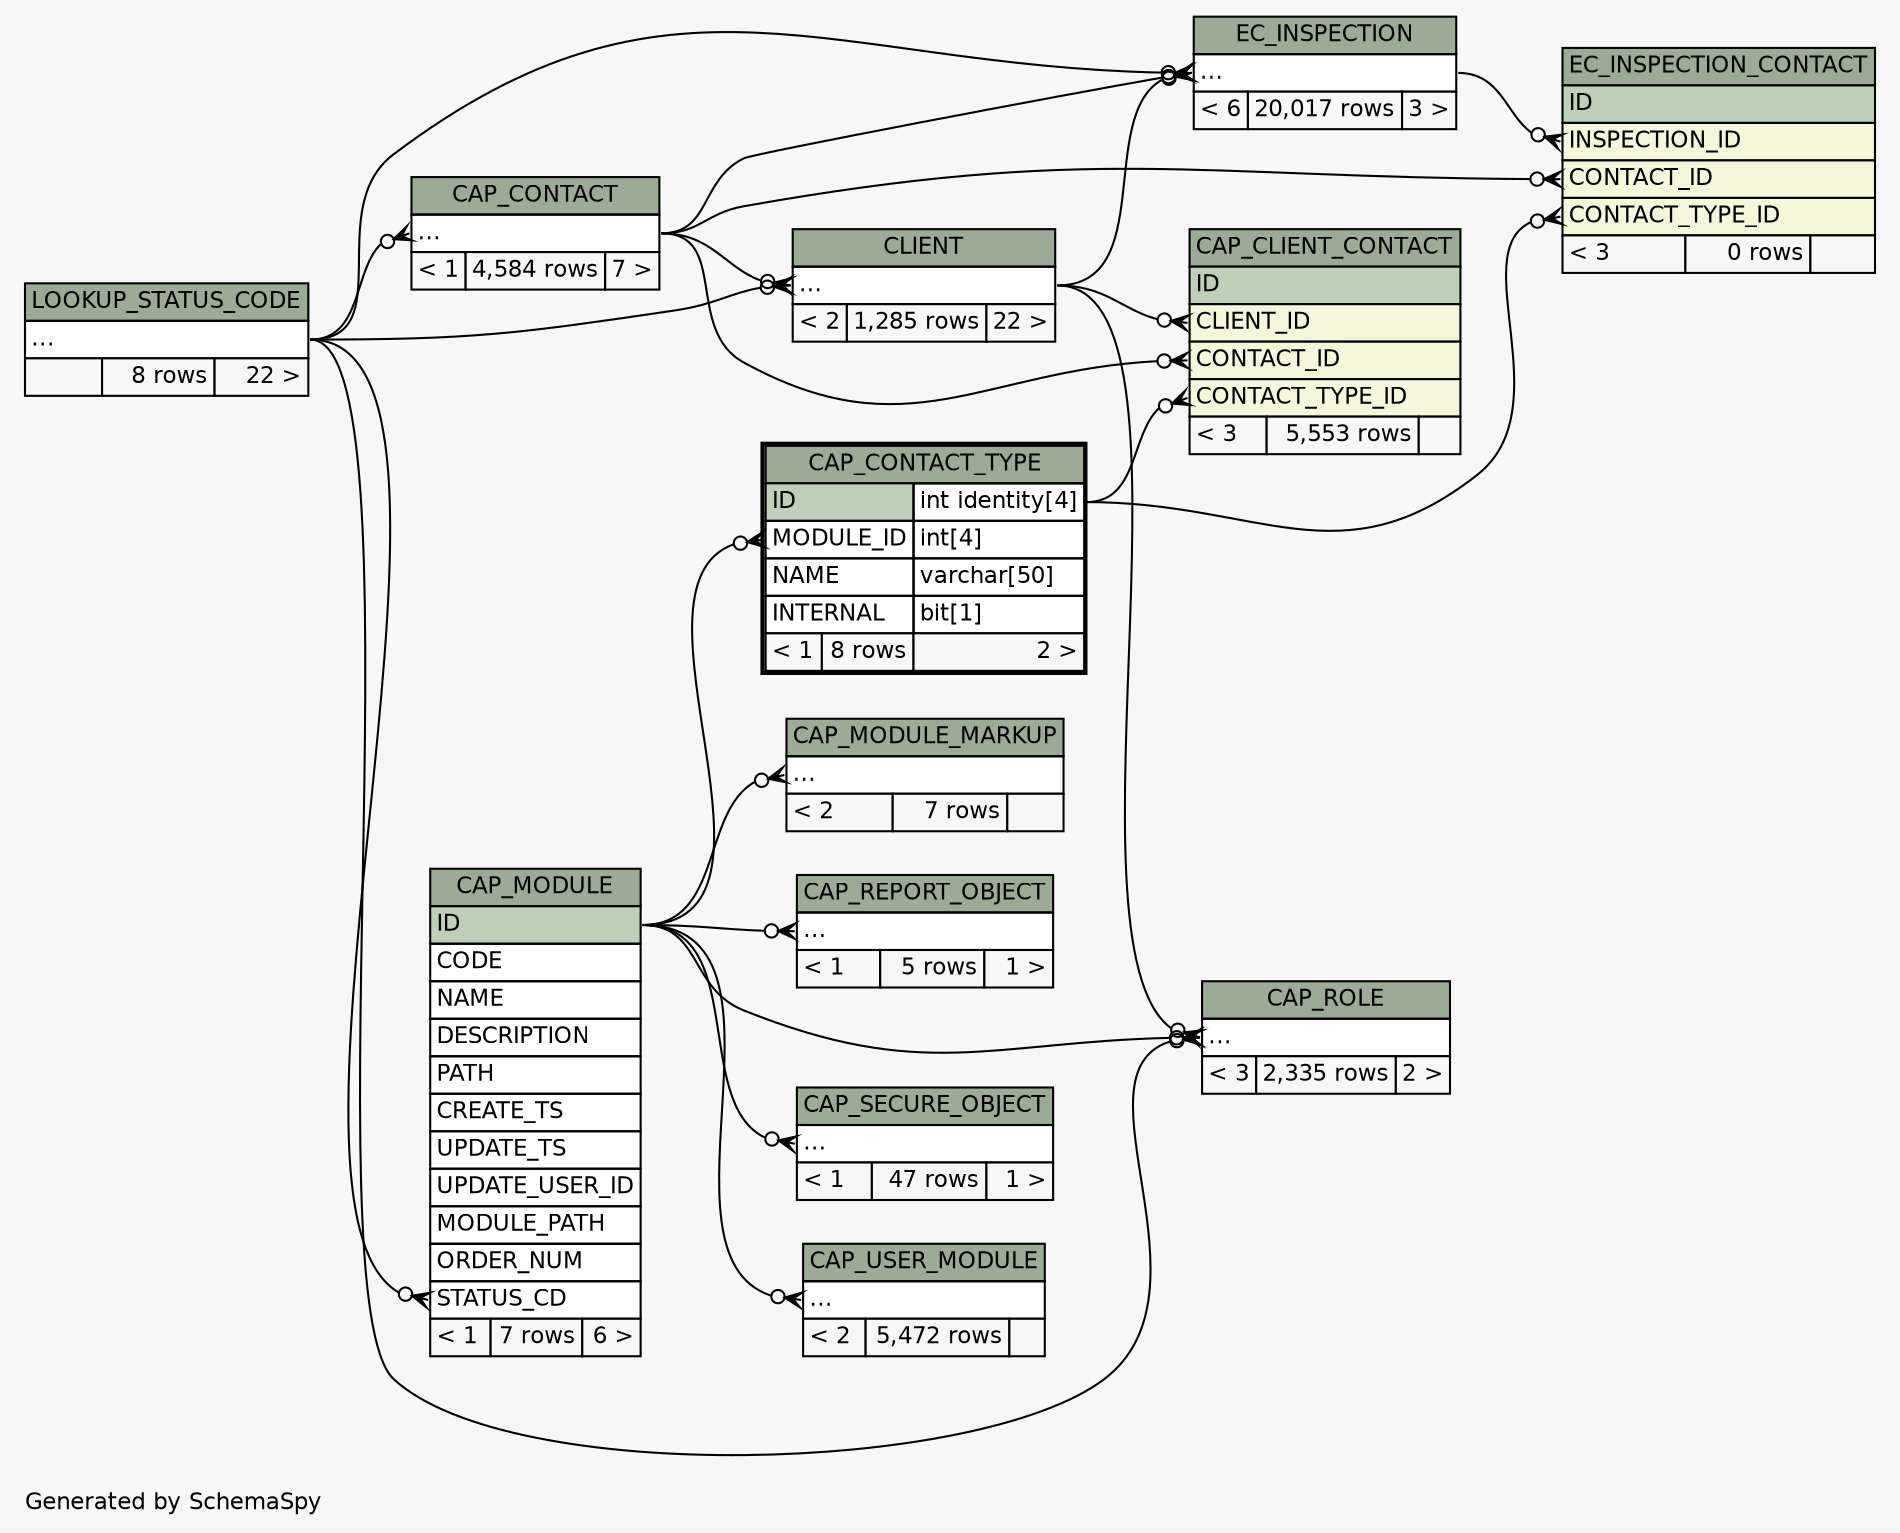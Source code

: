 // dot 2.28.0 on Windows 7 6.1
// SchemaSpy rev 590
digraph "twoDegreesRelationshipsDiagram" {
  graph [
    rankdir="RL"
    bgcolor="#f7f7f7"
    label="\nGenerated by SchemaSpy"
    labeljust="l"
    nodesep="0.18"
    ranksep="0.46"
    fontname="Helvetica"
    fontsize="11"
  ];
  node [
    fontname="Helvetica"
    fontsize="11"
    shape="plaintext"
  ];
  edge [
    arrowsize="0.8"
  ];
  "CAP_CLIENT_CONTACT":"CLIENT_ID":w -> "CLIENT":"elipses":e [arrowhead=none dir=back arrowtail=crowodot];
  "CAP_CLIENT_CONTACT":"CONTACT_ID":w -> "CAP_CONTACT":"elipses":e [arrowhead=none dir=back arrowtail=crowodot];
  "CAP_CLIENT_CONTACT":"CONTACT_TYPE_ID":w -> "CAP_CONTACT_TYPE":"ID.type":e [arrowhead=none dir=back arrowtail=crowodot];
  "CAP_CONTACT":"elipses":w -> "LOOKUP_STATUS_CODE":"elipses":e [arrowhead=none dir=back arrowtail=crowodot];
  "CAP_CONTACT_TYPE":"MODULE_ID":w -> "CAP_MODULE":"ID":e [arrowhead=none dir=back arrowtail=crowodot];
  "CAP_MODULE":"STATUS_CD":w -> "LOOKUP_STATUS_CODE":"elipses":e [arrowhead=none dir=back arrowtail=crowodot];
  "CAP_MODULE_MARKUP":"elipses":w -> "CAP_MODULE":"ID":e [arrowhead=none dir=back arrowtail=crowodot];
  "CAP_REPORT_OBJECT":"elipses":w -> "CAP_MODULE":"ID":e [arrowhead=none dir=back arrowtail=crowodot];
  "CAP_ROLE":"elipses":w -> "CLIENT":"elipses":e [arrowhead=none dir=back arrowtail=crowodot];
  "CAP_ROLE":"elipses":w -> "CAP_MODULE":"ID":e [arrowhead=none dir=back arrowtail=crowodot];
  "CAP_ROLE":"elipses":w -> "LOOKUP_STATUS_CODE":"elipses":e [arrowhead=none dir=back arrowtail=crowodot];
  "CAP_SECURE_OBJECT":"elipses":w -> "CAP_MODULE":"ID":e [arrowhead=none dir=back arrowtail=crowodot];
  "CAP_USER_MODULE":"elipses":w -> "CAP_MODULE":"ID":e [arrowhead=none dir=back arrowtail=crowodot];
  "CLIENT":"elipses":w -> "CAP_CONTACT":"elipses":e [arrowhead=none dir=back arrowtail=crowodot];
  "CLIENT":"elipses":w -> "LOOKUP_STATUS_CODE":"elipses":e [arrowhead=none dir=back arrowtail=crowodot];
  "EC_INSPECTION":"elipses":w -> "CLIENT":"elipses":e [arrowhead=none dir=back arrowtail=crowodot];
  "EC_INSPECTION":"elipses":w -> "CAP_CONTACT":"elipses":e [arrowhead=none dir=back arrowtail=crowodot];
  "EC_INSPECTION":"elipses":w -> "LOOKUP_STATUS_CODE":"elipses":e [arrowhead=none dir=back arrowtail=crowodot];
  "EC_INSPECTION_CONTACT":"CONTACT_ID":w -> "CAP_CONTACT":"elipses":e [arrowhead=none dir=back arrowtail=crowodot];
  "EC_INSPECTION_CONTACT":"CONTACT_TYPE_ID":w -> "CAP_CONTACT_TYPE":"ID.type":e [arrowhead=none dir=back arrowtail=crowodot];
  "EC_INSPECTION_CONTACT":"INSPECTION_ID":w -> "EC_INSPECTION":"elipses":e [arrowhead=none dir=back arrowtail=crowodot];
  "CAP_CLIENT_CONTACT" [
    label=<
    <TABLE BORDER="0" CELLBORDER="1" CELLSPACING="0" BGCOLOR="#ffffff">
      <TR><TD COLSPAN="3" BGCOLOR="#9bab96" ALIGN="CENTER">CAP_CLIENT_CONTACT</TD></TR>
      <TR><TD PORT="ID" COLSPAN="3" BGCOLOR="#bed1b8" ALIGN="LEFT">ID</TD></TR>
      <TR><TD PORT="CLIENT_ID" COLSPAN="3" BGCOLOR="#f4f7da" ALIGN="LEFT">CLIENT_ID</TD></TR>
      <TR><TD PORT="CONTACT_ID" COLSPAN="3" BGCOLOR="#f4f7da" ALIGN="LEFT">CONTACT_ID</TD></TR>
      <TR><TD PORT="CONTACT_TYPE_ID" COLSPAN="3" BGCOLOR="#f4f7da" ALIGN="LEFT">CONTACT_TYPE_ID</TD></TR>
      <TR><TD ALIGN="LEFT" BGCOLOR="#f7f7f7">&lt; 3</TD><TD ALIGN="RIGHT" BGCOLOR="#f7f7f7">5,553 rows</TD><TD ALIGN="RIGHT" BGCOLOR="#f7f7f7">  </TD></TR>
    </TABLE>>
    URL="CAP_CLIENT_CONTACT.html"
    tooltip="CAP_CLIENT_CONTACT"
  ];
  "CAP_CONTACT" [
    label=<
    <TABLE BORDER="0" CELLBORDER="1" CELLSPACING="0" BGCOLOR="#ffffff">
      <TR><TD COLSPAN="3" BGCOLOR="#9bab96" ALIGN="CENTER">CAP_CONTACT</TD></TR>
      <TR><TD PORT="elipses" COLSPAN="3" ALIGN="LEFT">...</TD></TR>
      <TR><TD ALIGN="LEFT" BGCOLOR="#f7f7f7">&lt; 1</TD><TD ALIGN="RIGHT" BGCOLOR="#f7f7f7">4,584 rows</TD><TD ALIGN="RIGHT" BGCOLOR="#f7f7f7">7 &gt;</TD></TR>
    </TABLE>>
    URL="CAP_CONTACT.html"
    tooltip="CAP_CONTACT"
  ];
  "CAP_CONTACT_TYPE" [
    label=<
    <TABLE BORDER="2" CELLBORDER="1" CELLSPACING="0" BGCOLOR="#ffffff">
      <TR><TD COLSPAN="3" BGCOLOR="#9bab96" ALIGN="CENTER">CAP_CONTACT_TYPE</TD></TR>
      <TR><TD PORT="ID" COLSPAN="2" BGCOLOR="#bed1b8" ALIGN="LEFT">ID</TD><TD PORT="ID.type" ALIGN="LEFT">int identity[4]</TD></TR>
      <TR><TD PORT="MODULE_ID" COLSPAN="2" ALIGN="LEFT">MODULE_ID</TD><TD PORT="MODULE_ID.type" ALIGN="LEFT">int[4]</TD></TR>
      <TR><TD PORT="NAME" COLSPAN="2" ALIGN="LEFT">NAME</TD><TD PORT="NAME.type" ALIGN="LEFT">varchar[50]</TD></TR>
      <TR><TD PORT="INTERNAL" COLSPAN="2" ALIGN="LEFT">INTERNAL</TD><TD PORT="INTERNAL.type" ALIGN="LEFT">bit[1]</TD></TR>
      <TR><TD ALIGN="LEFT" BGCOLOR="#f7f7f7">&lt; 1</TD><TD ALIGN="RIGHT" BGCOLOR="#f7f7f7">8 rows</TD><TD ALIGN="RIGHT" BGCOLOR="#f7f7f7">2 &gt;</TD></TR>
    </TABLE>>
    URL="CAP_CONTACT_TYPE.html"
    tooltip="CAP_CONTACT_TYPE"
  ];
  "CAP_MODULE" [
    label=<
    <TABLE BORDER="0" CELLBORDER="1" CELLSPACING="0" BGCOLOR="#ffffff">
      <TR><TD COLSPAN="3" BGCOLOR="#9bab96" ALIGN="CENTER">CAP_MODULE</TD></TR>
      <TR><TD PORT="ID" COLSPAN="3" BGCOLOR="#bed1b8" ALIGN="LEFT">ID</TD></TR>
      <TR><TD PORT="CODE" COLSPAN="3" ALIGN="LEFT">CODE</TD></TR>
      <TR><TD PORT="NAME" COLSPAN="3" ALIGN="LEFT">NAME</TD></TR>
      <TR><TD PORT="DESCRIPTION" COLSPAN="3" ALIGN="LEFT">DESCRIPTION</TD></TR>
      <TR><TD PORT="PATH" COLSPAN="3" ALIGN="LEFT">PATH</TD></TR>
      <TR><TD PORT="CREATE_TS" COLSPAN="3" ALIGN="LEFT">CREATE_TS</TD></TR>
      <TR><TD PORT="UPDATE_TS" COLSPAN="3" ALIGN="LEFT">UPDATE_TS</TD></TR>
      <TR><TD PORT="UPDATE_USER_ID" COLSPAN="3" ALIGN="LEFT">UPDATE_USER_ID</TD></TR>
      <TR><TD PORT="MODULE_PATH" COLSPAN="3" ALIGN="LEFT">MODULE_PATH</TD></TR>
      <TR><TD PORT="ORDER_NUM" COLSPAN="3" ALIGN="LEFT">ORDER_NUM</TD></TR>
      <TR><TD PORT="STATUS_CD" COLSPAN="3" ALIGN="LEFT">STATUS_CD</TD></TR>
      <TR><TD ALIGN="LEFT" BGCOLOR="#f7f7f7">&lt; 1</TD><TD ALIGN="RIGHT" BGCOLOR="#f7f7f7">7 rows</TD><TD ALIGN="RIGHT" BGCOLOR="#f7f7f7">6 &gt;</TD></TR>
    </TABLE>>
    URL="CAP_MODULE.html"
    tooltip="CAP_MODULE"
  ];
  "CAP_MODULE_MARKUP" [
    label=<
    <TABLE BORDER="0" CELLBORDER="1" CELLSPACING="0" BGCOLOR="#ffffff">
      <TR><TD COLSPAN="3" BGCOLOR="#9bab96" ALIGN="CENTER">CAP_MODULE_MARKUP</TD></TR>
      <TR><TD PORT="elipses" COLSPAN="3" ALIGN="LEFT">...</TD></TR>
      <TR><TD ALIGN="LEFT" BGCOLOR="#f7f7f7">&lt; 2</TD><TD ALIGN="RIGHT" BGCOLOR="#f7f7f7">7 rows</TD><TD ALIGN="RIGHT" BGCOLOR="#f7f7f7">  </TD></TR>
    </TABLE>>
    URL="CAP_MODULE_MARKUP.html"
    tooltip="CAP_MODULE_MARKUP"
  ];
  "CAP_REPORT_OBJECT" [
    label=<
    <TABLE BORDER="0" CELLBORDER="1" CELLSPACING="0" BGCOLOR="#ffffff">
      <TR><TD COLSPAN="3" BGCOLOR="#9bab96" ALIGN="CENTER">CAP_REPORT_OBJECT</TD></TR>
      <TR><TD PORT="elipses" COLSPAN="3" ALIGN="LEFT">...</TD></TR>
      <TR><TD ALIGN="LEFT" BGCOLOR="#f7f7f7">&lt; 1</TD><TD ALIGN="RIGHT" BGCOLOR="#f7f7f7">5 rows</TD><TD ALIGN="RIGHT" BGCOLOR="#f7f7f7">1 &gt;</TD></TR>
    </TABLE>>
    URL="CAP_REPORT_OBJECT.html"
    tooltip="CAP_REPORT_OBJECT"
  ];
  "CAP_ROLE" [
    label=<
    <TABLE BORDER="0" CELLBORDER="1" CELLSPACING="0" BGCOLOR="#ffffff">
      <TR><TD COLSPAN="3" BGCOLOR="#9bab96" ALIGN="CENTER">CAP_ROLE</TD></TR>
      <TR><TD PORT="elipses" COLSPAN="3" ALIGN="LEFT">...</TD></TR>
      <TR><TD ALIGN="LEFT" BGCOLOR="#f7f7f7">&lt; 3</TD><TD ALIGN="RIGHT" BGCOLOR="#f7f7f7">2,335 rows</TD><TD ALIGN="RIGHT" BGCOLOR="#f7f7f7">2 &gt;</TD></TR>
    </TABLE>>
    URL="CAP_ROLE.html"
    tooltip="CAP_ROLE"
  ];
  "CAP_SECURE_OBJECT" [
    label=<
    <TABLE BORDER="0" CELLBORDER="1" CELLSPACING="0" BGCOLOR="#ffffff">
      <TR><TD COLSPAN="3" BGCOLOR="#9bab96" ALIGN="CENTER">CAP_SECURE_OBJECT</TD></TR>
      <TR><TD PORT="elipses" COLSPAN="3" ALIGN="LEFT">...</TD></TR>
      <TR><TD ALIGN="LEFT" BGCOLOR="#f7f7f7">&lt; 1</TD><TD ALIGN="RIGHT" BGCOLOR="#f7f7f7">47 rows</TD><TD ALIGN="RIGHT" BGCOLOR="#f7f7f7">1 &gt;</TD></TR>
    </TABLE>>
    URL="CAP_SECURE_OBJECT.html"
    tooltip="CAP_SECURE_OBJECT"
  ];
  "CAP_USER_MODULE" [
    label=<
    <TABLE BORDER="0" CELLBORDER="1" CELLSPACING="0" BGCOLOR="#ffffff">
      <TR><TD COLSPAN="3" BGCOLOR="#9bab96" ALIGN="CENTER">CAP_USER_MODULE</TD></TR>
      <TR><TD PORT="elipses" COLSPAN="3" ALIGN="LEFT">...</TD></TR>
      <TR><TD ALIGN="LEFT" BGCOLOR="#f7f7f7">&lt; 2</TD><TD ALIGN="RIGHT" BGCOLOR="#f7f7f7">5,472 rows</TD><TD ALIGN="RIGHT" BGCOLOR="#f7f7f7">  </TD></TR>
    </TABLE>>
    URL="CAP_USER_MODULE.html"
    tooltip="CAP_USER_MODULE"
  ];
  "CLIENT" [
    label=<
    <TABLE BORDER="0" CELLBORDER="1" CELLSPACING="0" BGCOLOR="#ffffff">
      <TR><TD COLSPAN="3" BGCOLOR="#9bab96" ALIGN="CENTER">CLIENT</TD></TR>
      <TR><TD PORT="elipses" COLSPAN="3" ALIGN="LEFT">...</TD></TR>
      <TR><TD ALIGN="LEFT" BGCOLOR="#f7f7f7">&lt; 2</TD><TD ALIGN="RIGHT" BGCOLOR="#f7f7f7">1,285 rows</TD><TD ALIGN="RIGHT" BGCOLOR="#f7f7f7">22 &gt;</TD></TR>
    </TABLE>>
    URL="CLIENT.html"
    tooltip="CLIENT"
  ];
  "EC_INSPECTION" [
    label=<
    <TABLE BORDER="0" CELLBORDER="1" CELLSPACING="0" BGCOLOR="#ffffff">
      <TR><TD COLSPAN="3" BGCOLOR="#9bab96" ALIGN="CENTER">EC_INSPECTION</TD></TR>
      <TR><TD PORT="elipses" COLSPAN="3" ALIGN="LEFT">...</TD></TR>
      <TR><TD ALIGN="LEFT" BGCOLOR="#f7f7f7">&lt; 6</TD><TD ALIGN="RIGHT" BGCOLOR="#f7f7f7">20,017 rows</TD><TD ALIGN="RIGHT" BGCOLOR="#f7f7f7">3 &gt;</TD></TR>
    </TABLE>>
    URL="EC_INSPECTION.html"
    tooltip="EC_INSPECTION"
  ];
  "EC_INSPECTION_CONTACT" [
    label=<
    <TABLE BORDER="0" CELLBORDER="1" CELLSPACING="0" BGCOLOR="#ffffff">
      <TR><TD COLSPAN="3" BGCOLOR="#9bab96" ALIGN="CENTER">EC_INSPECTION_CONTACT</TD></TR>
      <TR><TD PORT="ID" COLSPAN="3" BGCOLOR="#bed1b8" ALIGN="LEFT">ID</TD></TR>
      <TR><TD PORT="INSPECTION_ID" COLSPAN="3" BGCOLOR="#f4f7da" ALIGN="LEFT">INSPECTION_ID</TD></TR>
      <TR><TD PORT="CONTACT_ID" COLSPAN="3" BGCOLOR="#f4f7da" ALIGN="LEFT">CONTACT_ID</TD></TR>
      <TR><TD PORT="CONTACT_TYPE_ID" COLSPAN="3" BGCOLOR="#f4f7da" ALIGN="LEFT">CONTACT_TYPE_ID</TD></TR>
      <TR><TD ALIGN="LEFT" BGCOLOR="#f7f7f7">&lt; 3</TD><TD ALIGN="RIGHT" BGCOLOR="#f7f7f7">0 rows</TD><TD ALIGN="RIGHT" BGCOLOR="#f7f7f7">  </TD></TR>
    </TABLE>>
    URL="EC_INSPECTION_CONTACT.html"
    tooltip="EC_INSPECTION_CONTACT"
  ];
  "LOOKUP_STATUS_CODE" [
    label=<
    <TABLE BORDER="0" CELLBORDER="1" CELLSPACING="0" BGCOLOR="#ffffff">
      <TR><TD COLSPAN="3" BGCOLOR="#9bab96" ALIGN="CENTER">LOOKUP_STATUS_CODE</TD></TR>
      <TR><TD PORT="elipses" COLSPAN="3" ALIGN="LEFT">...</TD></TR>
      <TR><TD ALIGN="LEFT" BGCOLOR="#f7f7f7">  </TD><TD ALIGN="RIGHT" BGCOLOR="#f7f7f7">8 rows</TD><TD ALIGN="RIGHT" BGCOLOR="#f7f7f7">22 &gt;</TD></TR>
    </TABLE>>
    URL="LOOKUP_STATUS_CODE.html"
    tooltip="LOOKUP_STATUS_CODE"
  ];
}
